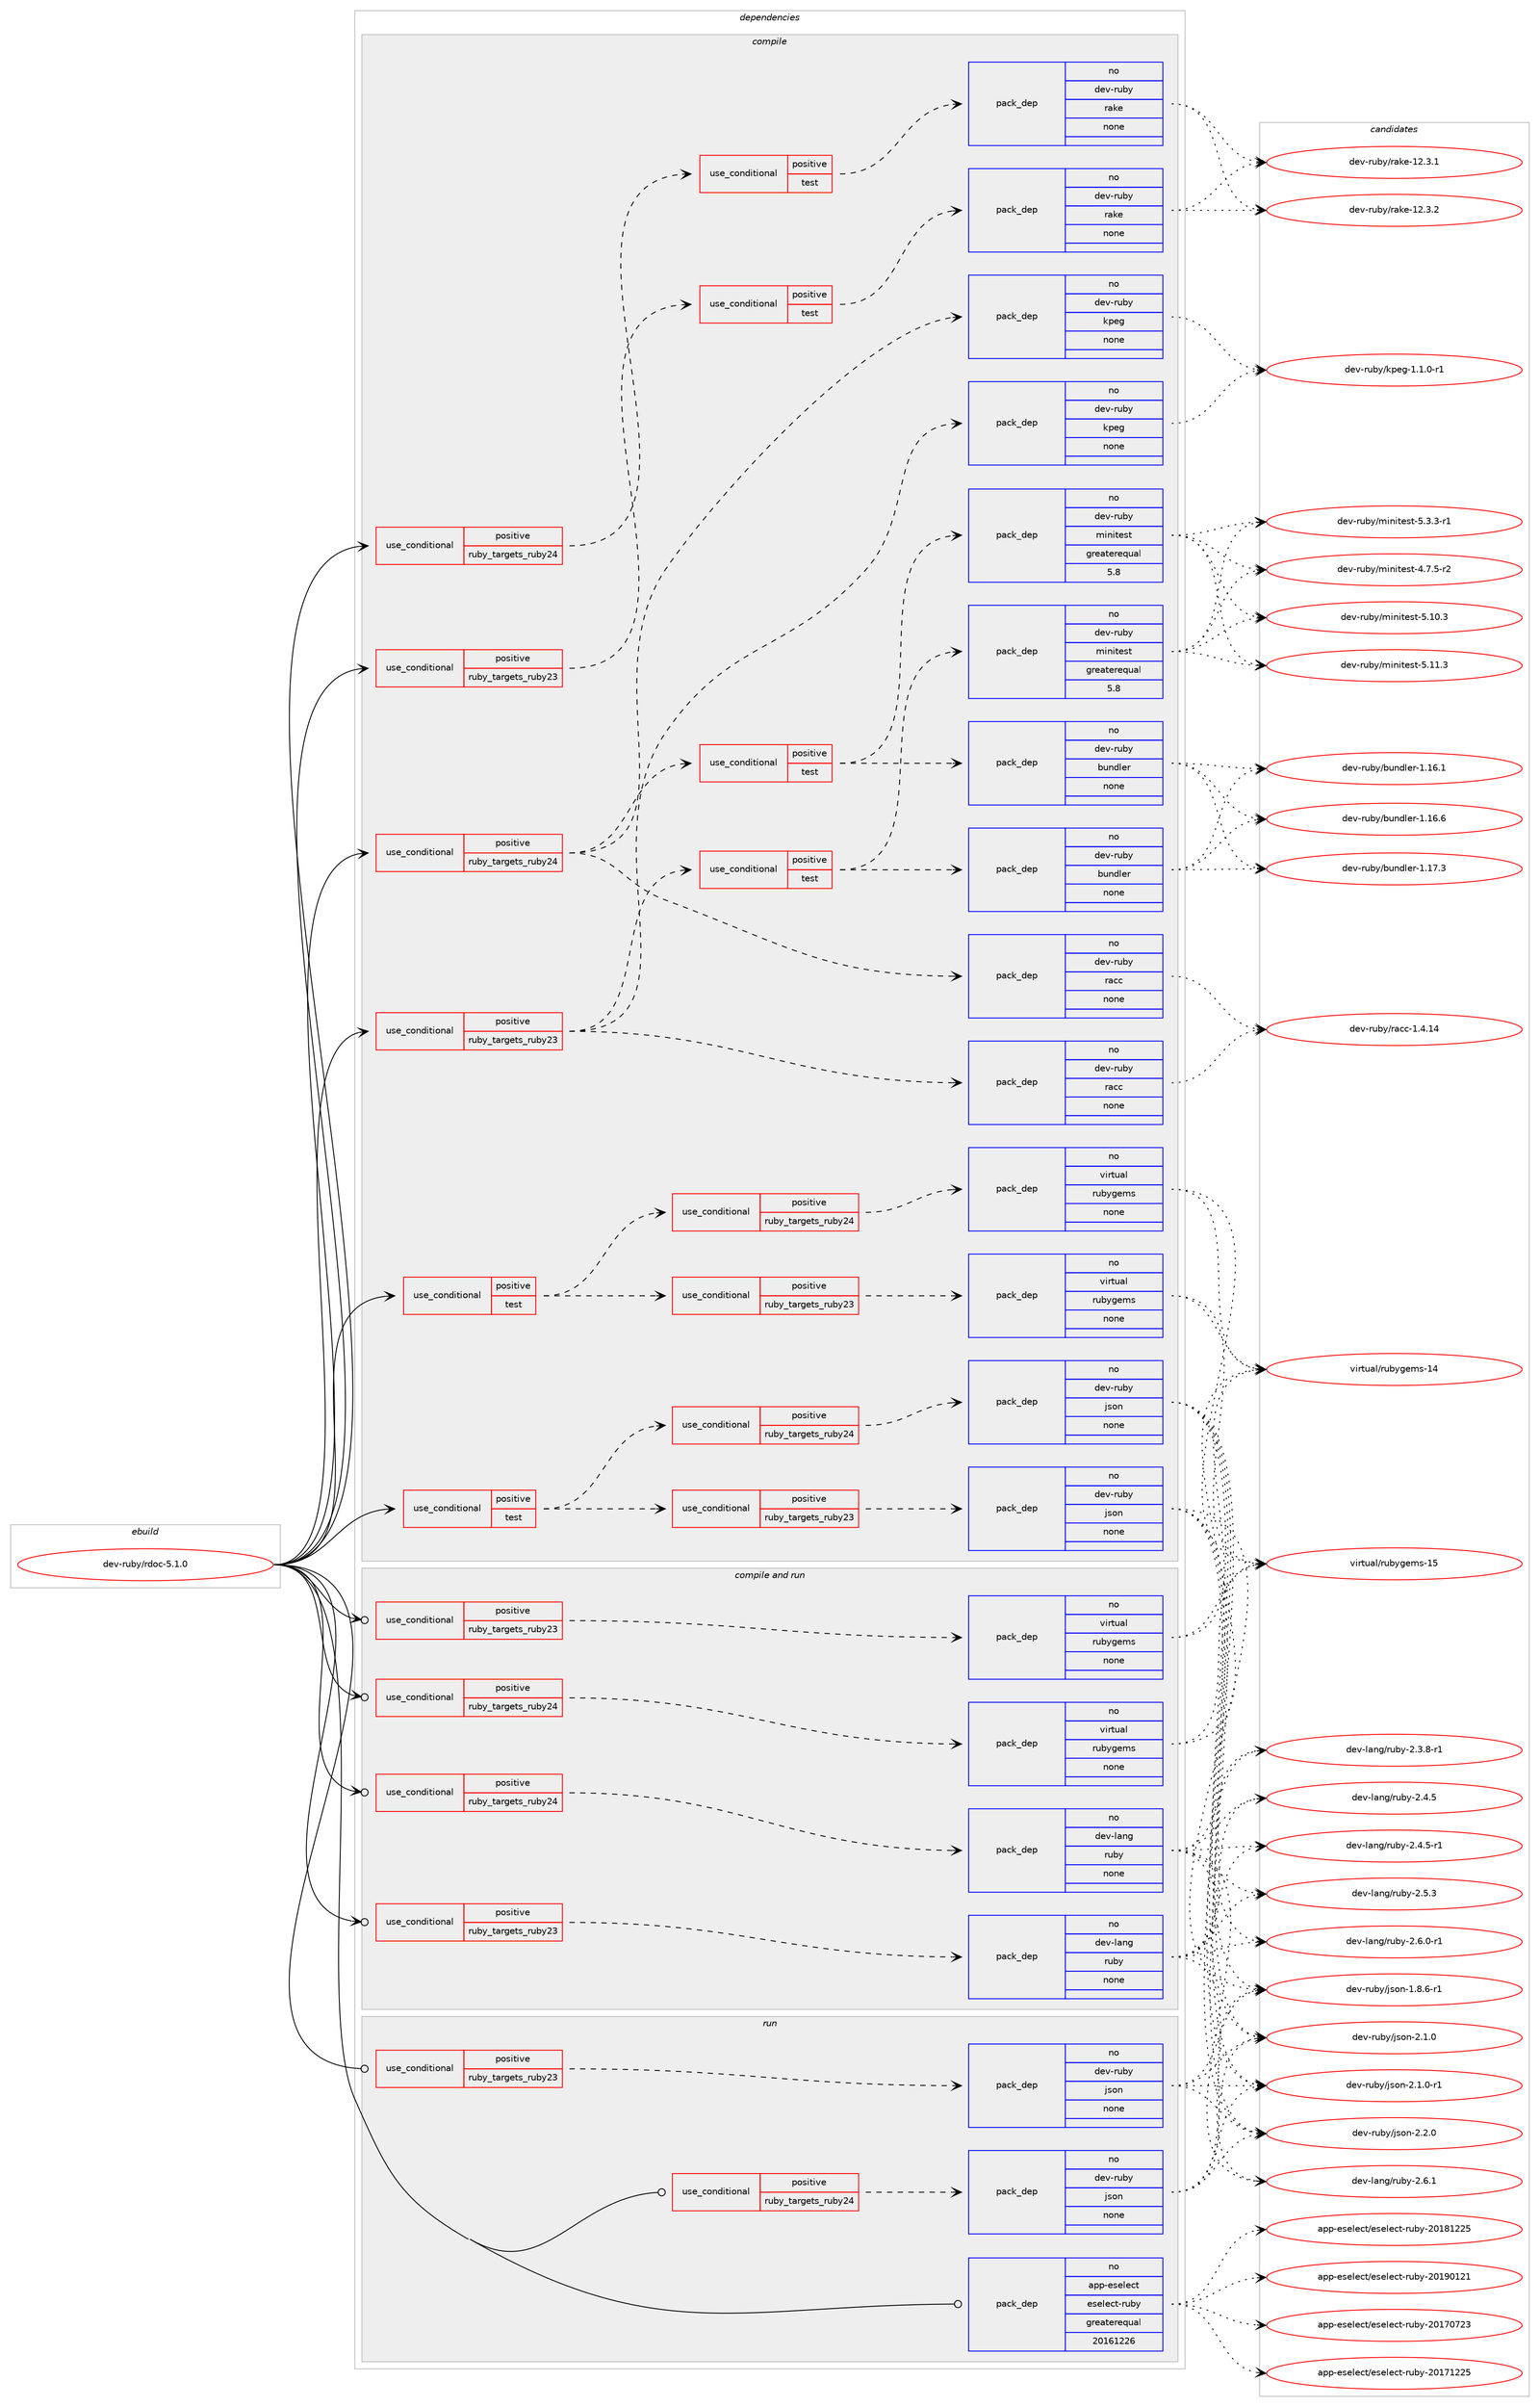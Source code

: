 digraph prolog {

# *************
# Graph options
# *************

newrank=true;
concentrate=true;
compound=true;
graph [rankdir=LR,fontname=Helvetica,fontsize=10,ranksep=1.5];#, ranksep=2.5, nodesep=0.2];
edge  [arrowhead=vee];
node  [fontname=Helvetica,fontsize=10];

# **********
# The ebuild
# **********

subgraph cluster_leftcol {
color=gray;
rank=same;
label=<<i>ebuild</i>>;
id [label="dev-ruby/rdoc-5.1.0", color=red, width=4, href="../dev-ruby/rdoc-5.1.0.svg"];
}

# ****************
# The dependencies
# ****************

subgraph cluster_midcol {
color=gray;
label=<<i>dependencies</i>>;
subgraph cluster_compile {
fillcolor="#eeeeee";
style=filled;
label=<<i>compile</i>>;
subgraph cond412136 {
dependency1516873 [label=<<TABLE BORDER="0" CELLBORDER="1" CELLSPACING="0" CELLPADDING="4"><TR><TD ROWSPAN="3" CELLPADDING="10">use_conditional</TD></TR><TR><TD>positive</TD></TR><TR><TD>ruby_targets_ruby23</TD></TR></TABLE>>, shape=none, color=red];
subgraph cond412137 {
dependency1516874 [label=<<TABLE BORDER="0" CELLBORDER="1" CELLSPACING="0" CELLPADDING="4"><TR><TD ROWSPAN="3" CELLPADDING="10">use_conditional</TD></TR><TR><TD>positive</TD></TR><TR><TD>test</TD></TR></TABLE>>, shape=none, color=red];
subgraph pack1081231 {
dependency1516875 [label=<<TABLE BORDER="0" CELLBORDER="1" CELLSPACING="0" CELLPADDING="4" WIDTH="220"><TR><TD ROWSPAN="6" CELLPADDING="30">pack_dep</TD></TR><TR><TD WIDTH="110">no</TD></TR><TR><TD>dev-ruby</TD></TR><TR><TD>rake</TD></TR><TR><TD>none</TD></TR><TR><TD></TD></TR></TABLE>>, shape=none, color=blue];
}
dependency1516874:e -> dependency1516875:w [weight=20,style="dashed",arrowhead="vee"];
}
dependency1516873:e -> dependency1516874:w [weight=20,style="dashed",arrowhead="vee"];
}
id:e -> dependency1516873:w [weight=20,style="solid",arrowhead="vee"];
subgraph cond412138 {
dependency1516876 [label=<<TABLE BORDER="0" CELLBORDER="1" CELLSPACING="0" CELLPADDING="4"><TR><TD ROWSPAN="3" CELLPADDING="10">use_conditional</TD></TR><TR><TD>positive</TD></TR><TR><TD>ruby_targets_ruby23</TD></TR></TABLE>>, shape=none, color=red];
subgraph pack1081232 {
dependency1516877 [label=<<TABLE BORDER="0" CELLBORDER="1" CELLSPACING="0" CELLPADDING="4" WIDTH="220"><TR><TD ROWSPAN="6" CELLPADDING="30">pack_dep</TD></TR><TR><TD WIDTH="110">no</TD></TR><TR><TD>dev-ruby</TD></TR><TR><TD>kpeg</TD></TR><TR><TD>none</TD></TR><TR><TD></TD></TR></TABLE>>, shape=none, color=blue];
}
dependency1516876:e -> dependency1516877:w [weight=20,style="dashed",arrowhead="vee"];
subgraph pack1081233 {
dependency1516878 [label=<<TABLE BORDER="0" CELLBORDER="1" CELLSPACING="0" CELLPADDING="4" WIDTH="220"><TR><TD ROWSPAN="6" CELLPADDING="30">pack_dep</TD></TR><TR><TD WIDTH="110">no</TD></TR><TR><TD>dev-ruby</TD></TR><TR><TD>racc</TD></TR><TR><TD>none</TD></TR><TR><TD></TD></TR></TABLE>>, shape=none, color=blue];
}
dependency1516876:e -> dependency1516878:w [weight=20,style="dashed",arrowhead="vee"];
subgraph cond412139 {
dependency1516879 [label=<<TABLE BORDER="0" CELLBORDER="1" CELLSPACING="0" CELLPADDING="4"><TR><TD ROWSPAN="3" CELLPADDING="10">use_conditional</TD></TR><TR><TD>positive</TD></TR><TR><TD>test</TD></TR></TABLE>>, shape=none, color=red];
subgraph pack1081234 {
dependency1516880 [label=<<TABLE BORDER="0" CELLBORDER="1" CELLSPACING="0" CELLPADDING="4" WIDTH="220"><TR><TD ROWSPAN="6" CELLPADDING="30">pack_dep</TD></TR><TR><TD WIDTH="110">no</TD></TR><TR><TD>dev-ruby</TD></TR><TR><TD>bundler</TD></TR><TR><TD>none</TD></TR><TR><TD></TD></TR></TABLE>>, shape=none, color=blue];
}
dependency1516879:e -> dependency1516880:w [weight=20,style="dashed",arrowhead="vee"];
subgraph pack1081235 {
dependency1516881 [label=<<TABLE BORDER="0" CELLBORDER="1" CELLSPACING="0" CELLPADDING="4" WIDTH="220"><TR><TD ROWSPAN="6" CELLPADDING="30">pack_dep</TD></TR><TR><TD WIDTH="110">no</TD></TR><TR><TD>dev-ruby</TD></TR><TR><TD>minitest</TD></TR><TR><TD>greaterequal</TD></TR><TR><TD>5.8</TD></TR></TABLE>>, shape=none, color=blue];
}
dependency1516879:e -> dependency1516881:w [weight=20,style="dashed",arrowhead="vee"];
}
dependency1516876:e -> dependency1516879:w [weight=20,style="dashed",arrowhead="vee"];
}
id:e -> dependency1516876:w [weight=20,style="solid",arrowhead="vee"];
subgraph cond412140 {
dependency1516882 [label=<<TABLE BORDER="0" CELLBORDER="1" CELLSPACING="0" CELLPADDING="4"><TR><TD ROWSPAN="3" CELLPADDING="10">use_conditional</TD></TR><TR><TD>positive</TD></TR><TR><TD>ruby_targets_ruby24</TD></TR></TABLE>>, shape=none, color=red];
subgraph cond412141 {
dependency1516883 [label=<<TABLE BORDER="0" CELLBORDER="1" CELLSPACING="0" CELLPADDING="4"><TR><TD ROWSPAN="3" CELLPADDING="10">use_conditional</TD></TR><TR><TD>positive</TD></TR><TR><TD>test</TD></TR></TABLE>>, shape=none, color=red];
subgraph pack1081236 {
dependency1516884 [label=<<TABLE BORDER="0" CELLBORDER="1" CELLSPACING="0" CELLPADDING="4" WIDTH="220"><TR><TD ROWSPAN="6" CELLPADDING="30">pack_dep</TD></TR><TR><TD WIDTH="110">no</TD></TR><TR><TD>dev-ruby</TD></TR><TR><TD>rake</TD></TR><TR><TD>none</TD></TR><TR><TD></TD></TR></TABLE>>, shape=none, color=blue];
}
dependency1516883:e -> dependency1516884:w [weight=20,style="dashed",arrowhead="vee"];
}
dependency1516882:e -> dependency1516883:w [weight=20,style="dashed",arrowhead="vee"];
}
id:e -> dependency1516882:w [weight=20,style="solid",arrowhead="vee"];
subgraph cond412142 {
dependency1516885 [label=<<TABLE BORDER="0" CELLBORDER="1" CELLSPACING="0" CELLPADDING="4"><TR><TD ROWSPAN="3" CELLPADDING="10">use_conditional</TD></TR><TR><TD>positive</TD></TR><TR><TD>ruby_targets_ruby24</TD></TR></TABLE>>, shape=none, color=red];
subgraph pack1081237 {
dependency1516886 [label=<<TABLE BORDER="0" CELLBORDER="1" CELLSPACING="0" CELLPADDING="4" WIDTH="220"><TR><TD ROWSPAN="6" CELLPADDING="30">pack_dep</TD></TR><TR><TD WIDTH="110">no</TD></TR><TR><TD>dev-ruby</TD></TR><TR><TD>kpeg</TD></TR><TR><TD>none</TD></TR><TR><TD></TD></TR></TABLE>>, shape=none, color=blue];
}
dependency1516885:e -> dependency1516886:w [weight=20,style="dashed",arrowhead="vee"];
subgraph pack1081238 {
dependency1516887 [label=<<TABLE BORDER="0" CELLBORDER="1" CELLSPACING="0" CELLPADDING="4" WIDTH="220"><TR><TD ROWSPAN="6" CELLPADDING="30">pack_dep</TD></TR><TR><TD WIDTH="110">no</TD></TR><TR><TD>dev-ruby</TD></TR><TR><TD>racc</TD></TR><TR><TD>none</TD></TR><TR><TD></TD></TR></TABLE>>, shape=none, color=blue];
}
dependency1516885:e -> dependency1516887:w [weight=20,style="dashed",arrowhead="vee"];
subgraph cond412143 {
dependency1516888 [label=<<TABLE BORDER="0" CELLBORDER="1" CELLSPACING="0" CELLPADDING="4"><TR><TD ROWSPAN="3" CELLPADDING="10">use_conditional</TD></TR><TR><TD>positive</TD></TR><TR><TD>test</TD></TR></TABLE>>, shape=none, color=red];
subgraph pack1081239 {
dependency1516889 [label=<<TABLE BORDER="0" CELLBORDER="1" CELLSPACING="0" CELLPADDING="4" WIDTH="220"><TR><TD ROWSPAN="6" CELLPADDING="30">pack_dep</TD></TR><TR><TD WIDTH="110">no</TD></TR><TR><TD>dev-ruby</TD></TR><TR><TD>bundler</TD></TR><TR><TD>none</TD></TR><TR><TD></TD></TR></TABLE>>, shape=none, color=blue];
}
dependency1516888:e -> dependency1516889:w [weight=20,style="dashed",arrowhead="vee"];
subgraph pack1081240 {
dependency1516890 [label=<<TABLE BORDER="0" CELLBORDER="1" CELLSPACING="0" CELLPADDING="4" WIDTH="220"><TR><TD ROWSPAN="6" CELLPADDING="30">pack_dep</TD></TR><TR><TD WIDTH="110">no</TD></TR><TR><TD>dev-ruby</TD></TR><TR><TD>minitest</TD></TR><TR><TD>greaterequal</TD></TR><TR><TD>5.8</TD></TR></TABLE>>, shape=none, color=blue];
}
dependency1516888:e -> dependency1516890:w [weight=20,style="dashed",arrowhead="vee"];
}
dependency1516885:e -> dependency1516888:w [weight=20,style="dashed",arrowhead="vee"];
}
id:e -> dependency1516885:w [weight=20,style="solid",arrowhead="vee"];
subgraph cond412144 {
dependency1516891 [label=<<TABLE BORDER="0" CELLBORDER="1" CELLSPACING="0" CELLPADDING="4"><TR><TD ROWSPAN="3" CELLPADDING="10">use_conditional</TD></TR><TR><TD>positive</TD></TR><TR><TD>test</TD></TR></TABLE>>, shape=none, color=red];
subgraph cond412145 {
dependency1516892 [label=<<TABLE BORDER="0" CELLBORDER="1" CELLSPACING="0" CELLPADDING="4"><TR><TD ROWSPAN="3" CELLPADDING="10">use_conditional</TD></TR><TR><TD>positive</TD></TR><TR><TD>ruby_targets_ruby23</TD></TR></TABLE>>, shape=none, color=red];
subgraph pack1081241 {
dependency1516893 [label=<<TABLE BORDER="0" CELLBORDER="1" CELLSPACING="0" CELLPADDING="4" WIDTH="220"><TR><TD ROWSPAN="6" CELLPADDING="30">pack_dep</TD></TR><TR><TD WIDTH="110">no</TD></TR><TR><TD>dev-ruby</TD></TR><TR><TD>json</TD></TR><TR><TD>none</TD></TR><TR><TD></TD></TR></TABLE>>, shape=none, color=blue];
}
dependency1516892:e -> dependency1516893:w [weight=20,style="dashed",arrowhead="vee"];
}
dependency1516891:e -> dependency1516892:w [weight=20,style="dashed",arrowhead="vee"];
subgraph cond412146 {
dependency1516894 [label=<<TABLE BORDER="0" CELLBORDER="1" CELLSPACING="0" CELLPADDING="4"><TR><TD ROWSPAN="3" CELLPADDING="10">use_conditional</TD></TR><TR><TD>positive</TD></TR><TR><TD>ruby_targets_ruby24</TD></TR></TABLE>>, shape=none, color=red];
subgraph pack1081242 {
dependency1516895 [label=<<TABLE BORDER="0" CELLBORDER="1" CELLSPACING="0" CELLPADDING="4" WIDTH="220"><TR><TD ROWSPAN="6" CELLPADDING="30">pack_dep</TD></TR><TR><TD WIDTH="110">no</TD></TR><TR><TD>dev-ruby</TD></TR><TR><TD>json</TD></TR><TR><TD>none</TD></TR><TR><TD></TD></TR></TABLE>>, shape=none, color=blue];
}
dependency1516894:e -> dependency1516895:w [weight=20,style="dashed",arrowhead="vee"];
}
dependency1516891:e -> dependency1516894:w [weight=20,style="dashed",arrowhead="vee"];
}
id:e -> dependency1516891:w [weight=20,style="solid",arrowhead="vee"];
subgraph cond412147 {
dependency1516896 [label=<<TABLE BORDER="0" CELLBORDER="1" CELLSPACING="0" CELLPADDING="4"><TR><TD ROWSPAN="3" CELLPADDING="10">use_conditional</TD></TR><TR><TD>positive</TD></TR><TR><TD>test</TD></TR></TABLE>>, shape=none, color=red];
subgraph cond412148 {
dependency1516897 [label=<<TABLE BORDER="0" CELLBORDER="1" CELLSPACING="0" CELLPADDING="4"><TR><TD ROWSPAN="3" CELLPADDING="10">use_conditional</TD></TR><TR><TD>positive</TD></TR><TR><TD>ruby_targets_ruby23</TD></TR></TABLE>>, shape=none, color=red];
subgraph pack1081243 {
dependency1516898 [label=<<TABLE BORDER="0" CELLBORDER="1" CELLSPACING="0" CELLPADDING="4" WIDTH="220"><TR><TD ROWSPAN="6" CELLPADDING="30">pack_dep</TD></TR><TR><TD WIDTH="110">no</TD></TR><TR><TD>virtual</TD></TR><TR><TD>rubygems</TD></TR><TR><TD>none</TD></TR><TR><TD></TD></TR></TABLE>>, shape=none, color=blue];
}
dependency1516897:e -> dependency1516898:w [weight=20,style="dashed",arrowhead="vee"];
}
dependency1516896:e -> dependency1516897:w [weight=20,style="dashed",arrowhead="vee"];
subgraph cond412149 {
dependency1516899 [label=<<TABLE BORDER="0" CELLBORDER="1" CELLSPACING="0" CELLPADDING="4"><TR><TD ROWSPAN="3" CELLPADDING="10">use_conditional</TD></TR><TR><TD>positive</TD></TR><TR><TD>ruby_targets_ruby24</TD></TR></TABLE>>, shape=none, color=red];
subgraph pack1081244 {
dependency1516900 [label=<<TABLE BORDER="0" CELLBORDER="1" CELLSPACING="0" CELLPADDING="4" WIDTH="220"><TR><TD ROWSPAN="6" CELLPADDING="30">pack_dep</TD></TR><TR><TD WIDTH="110">no</TD></TR><TR><TD>virtual</TD></TR><TR><TD>rubygems</TD></TR><TR><TD>none</TD></TR><TR><TD></TD></TR></TABLE>>, shape=none, color=blue];
}
dependency1516899:e -> dependency1516900:w [weight=20,style="dashed",arrowhead="vee"];
}
dependency1516896:e -> dependency1516899:w [weight=20,style="dashed",arrowhead="vee"];
}
id:e -> dependency1516896:w [weight=20,style="solid",arrowhead="vee"];
}
subgraph cluster_compileandrun {
fillcolor="#eeeeee";
style=filled;
label=<<i>compile and run</i>>;
subgraph cond412150 {
dependency1516901 [label=<<TABLE BORDER="0" CELLBORDER="1" CELLSPACING="0" CELLPADDING="4"><TR><TD ROWSPAN="3" CELLPADDING="10">use_conditional</TD></TR><TR><TD>positive</TD></TR><TR><TD>ruby_targets_ruby23</TD></TR></TABLE>>, shape=none, color=red];
subgraph pack1081245 {
dependency1516902 [label=<<TABLE BORDER="0" CELLBORDER="1" CELLSPACING="0" CELLPADDING="4" WIDTH="220"><TR><TD ROWSPAN="6" CELLPADDING="30">pack_dep</TD></TR><TR><TD WIDTH="110">no</TD></TR><TR><TD>dev-lang</TD></TR><TR><TD>ruby</TD></TR><TR><TD>none</TD></TR><TR><TD></TD></TR></TABLE>>, shape=none, color=blue];
}
dependency1516901:e -> dependency1516902:w [weight=20,style="dashed",arrowhead="vee"];
}
id:e -> dependency1516901:w [weight=20,style="solid",arrowhead="odotvee"];
subgraph cond412151 {
dependency1516903 [label=<<TABLE BORDER="0" CELLBORDER="1" CELLSPACING="0" CELLPADDING="4"><TR><TD ROWSPAN="3" CELLPADDING="10">use_conditional</TD></TR><TR><TD>positive</TD></TR><TR><TD>ruby_targets_ruby23</TD></TR></TABLE>>, shape=none, color=red];
subgraph pack1081246 {
dependency1516904 [label=<<TABLE BORDER="0" CELLBORDER="1" CELLSPACING="0" CELLPADDING="4" WIDTH="220"><TR><TD ROWSPAN="6" CELLPADDING="30">pack_dep</TD></TR><TR><TD WIDTH="110">no</TD></TR><TR><TD>virtual</TD></TR><TR><TD>rubygems</TD></TR><TR><TD>none</TD></TR><TR><TD></TD></TR></TABLE>>, shape=none, color=blue];
}
dependency1516903:e -> dependency1516904:w [weight=20,style="dashed",arrowhead="vee"];
}
id:e -> dependency1516903:w [weight=20,style="solid",arrowhead="odotvee"];
subgraph cond412152 {
dependency1516905 [label=<<TABLE BORDER="0" CELLBORDER="1" CELLSPACING="0" CELLPADDING="4"><TR><TD ROWSPAN="3" CELLPADDING="10">use_conditional</TD></TR><TR><TD>positive</TD></TR><TR><TD>ruby_targets_ruby24</TD></TR></TABLE>>, shape=none, color=red];
subgraph pack1081247 {
dependency1516906 [label=<<TABLE BORDER="0" CELLBORDER="1" CELLSPACING="0" CELLPADDING="4" WIDTH="220"><TR><TD ROWSPAN="6" CELLPADDING="30">pack_dep</TD></TR><TR><TD WIDTH="110">no</TD></TR><TR><TD>dev-lang</TD></TR><TR><TD>ruby</TD></TR><TR><TD>none</TD></TR><TR><TD></TD></TR></TABLE>>, shape=none, color=blue];
}
dependency1516905:e -> dependency1516906:w [weight=20,style="dashed",arrowhead="vee"];
}
id:e -> dependency1516905:w [weight=20,style="solid",arrowhead="odotvee"];
subgraph cond412153 {
dependency1516907 [label=<<TABLE BORDER="0" CELLBORDER="1" CELLSPACING="0" CELLPADDING="4"><TR><TD ROWSPAN="3" CELLPADDING="10">use_conditional</TD></TR><TR><TD>positive</TD></TR><TR><TD>ruby_targets_ruby24</TD></TR></TABLE>>, shape=none, color=red];
subgraph pack1081248 {
dependency1516908 [label=<<TABLE BORDER="0" CELLBORDER="1" CELLSPACING="0" CELLPADDING="4" WIDTH="220"><TR><TD ROWSPAN="6" CELLPADDING="30">pack_dep</TD></TR><TR><TD WIDTH="110">no</TD></TR><TR><TD>virtual</TD></TR><TR><TD>rubygems</TD></TR><TR><TD>none</TD></TR><TR><TD></TD></TR></TABLE>>, shape=none, color=blue];
}
dependency1516907:e -> dependency1516908:w [weight=20,style="dashed",arrowhead="vee"];
}
id:e -> dependency1516907:w [weight=20,style="solid",arrowhead="odotvee"];
}
subgraph cluster_run {
fillcolor="#eeeeee";
style=filled;
label=<<i>run</i>>;
subgraph cond412154 {
dependency1516909 [label=<<TABLE BORDER="0" CELLBORDER="1" CELLSPACING="0" CELLPADDING="4"><TR><TD ROWSPAN="3" CELLPADDING="10">use_conditional</TD></TR><TR><TD>positive</TD></TR><TR><TD>ruby_targets_ruby23</TD></TR></TABLE>>, shape=none, color=red];
subgraph pack1081249 {
dependency1516910 [label=<<TABLE BORDER="0" CELLBORDER="1" CELLSPACING="0" CELLPADDING="4" WIDTH="220"><TR><TD ROWSPAN="6" CELLPADDING="30">pack_dep</TD></TR><TR><TD WIDTH="110">no</TD></TR><TR><TD>dev-ruby</TD></TR><TR><TD>json</TD></TR><TR><TD>none</TD></TR><TR><TD></TD></TR></TABLE>>, shape=none, color=blue];
}
dependency1516909:e -> dependency1516910:w [weight=20,style="dashed",arrowhead="vee"];
}
id:e -> dependency1516909:w [weight=20,style="solid",arrowhead="odot"];
subgraph cond412155 {
dependency1516911 [label=<<TABLE BORDER="0" CELLBORDER="1" CELLSPACING="0" CELLPADDING="4"><TR><TD ROWSPAN="3" CELLPADDING="10">use_conditional</TD></TR><TR><TD>positive</TD></TR><TR><TD>ruby_targets_ruby24</TD></TR></TABLE>>, shape=none, color=red];
subgraph pack1081250 {
dependency1516912 [label=<<TABLE BORDER="0" CELLBORDER="1" CELLSPACING="0" CELLPADDING="4" WIDTH="220"><TR><TD ROWSPAN="6" CELLPADDING="30">pack_dep</TD></TR><TR><TD WIDTH="110">no</TD></TR><TR><TD>dev-ruby</TD></TR><TR><TD>json</TD></TR><TR><TD>none</TD></TR><TR><TD></TD></TR></TABLE>>, shape=none, color=blue];
}
dependency1516911:e -> dependency1516912:w [weight=20,style="dashed",arrowhead="vee"];
}
id:e -> dependency1516911:w [weight=20,style="solid",arrowhead="odot"];
subgraph pack1081251 {
dependency1516913 [label=<<TABLE BORDER="0" CELLBORDER="1" CELLSPACING="0" CELLPADDING="4" WIDTH="220"><TR><TD ROWSPAN="6" CELLPADDING="30">pack_dep</TD></TR><TR><TD WIDTH="110">no</TD></TR><TR><TD>app-eselect</TD></TR><TR><TD>eselect-ruby</TD></TR><TR><TD>greaterequal</TD></TR><TR><TD>20161226</TD></TR></TABLE>>, shape=none, color=blue];
}
id:e -> dependency1516913:w [weight=20,style="solid",arrowhead="odot"];
}
}

# **************
# The candidates
# **************

subgraph cluster_choices {
rank=same;
color=gray;
label=<<i>candidates</i>>;

subgraph choice1081231 {
color=black;
nodesep=1;
choice1001011184511411798121471149710710145495046514649 [label="dev-ruby/rake-12.3.1", color=red, width=4,href="../dev-ruby/rake-12.3.1.svg"];
choice1001011184511411798121471149710710145495046514650 [label="dev-ruby/rake-12.3.2", color=red, width=4,href="../dev-ruby/rake-12.3.2.svg"];
dependency1516875:e -> choice1001011184511411798121471149710710145495046514649:w [style=dotted,weight="100"];
dependency1516875:e -> choice1001011184511411798121471149710710145495046514650:w [style=dotted,weight="100"];
}
subgraph choice1081232 {
color=black;
nodesep=1;
choice1001011184511411798121471071121011034549464946484511449 [label="dev-ruby/kpeg-1.1.0-r1", color=red, width=4,href="../dev-ruby/kpeg-1.1.0-r1.svg"];
dependency1516877:e -> choice1001011184511411798121471071121011034549464946484511449:w [style=dotted,weight="100"];
}
subgraph choice1081233 {
color=black;
nodesep=1;
choice10010111845114117981214711497999945494652464952 [label="dev-ruby/racc-1.4.14", color=red, width=4,href="../dev-ruby/racc-1.4.14.svg"];
dependency1516878:e -> choice10010111845114117981214711497999945494652464952:w [style=dotted,weight="100"];
}
subgraph choice1081234 {
color=black;
nodesep=1;
choice1001011184511411798121479811711010010810111445494649544649 [label="dev-ruby/bundler-1.16.1", color=red, width=4,href="../dev-ruby/bundler-1.16.1.svg"];
choice1001011184511411798121479811711010010810111445494649544654 [label="dev-ruby/bundler-1.16.6", color=red, width=4,href="../dev-ruby/bundler-1.16.6.svg"];
choice1001011184511411798121479811711010010810111445494649554651 [label="dev-ruby/bundler-1.17.3", color=red, width=4,href="../dev-ruby/bundler-1.17.3.svg"];
dependency1516880:e -> choice1001011184511411798121479811711010010810111445494649544649:w [style=dotted,weight="100"];
dependency1516880:e -> choice1001011184511411798121479811711010010810111445494649544654:w [style=dotted,weight="100"];
dependency1516880:e -> choice1001011184511411798121479811711010010810111445494649554651:w [style=dotted,weight="100"];
}
subgraph choice1081235 {
color=black;
nodesep=1;
choice1001011184511411798121471091051101051161011151164552465546534511450 [label="dev-ruby/minitest-4.7.5-r2", color=red, width=4,href="../dev-ruby/minitest-4.7.5-r2.svg"];
choice10010111845114117981214710910511010511610111511645534649484651 [label="dev-ruby/minitest-5.10.3", color=red, width=4,href="../dev-ruby/minitest-5.10.3.svg"];
choice10010111845114117981214710910511010511610111511645534649494651 [label="dev-ruby/minitest-5.11.3", color=red, width=4,href="../dev-ruby/minitest-5.11.3.svg"];
choice1001011184511411798121471091051101051161011151164553465146514511449 [label="dev-ruby/minitest-5.3.3-r1", color=red, width=4,href="../dev-ruby/minitest-5.3.3-r1.svg"];
dependency1516881:e -> choice1001011184511411798121471091051101051161011151164552465546534511450:w [style=dotted,weight="100"];
dependency1516881:e -> choice10010111845114117981214710910511010511610111511645534649484651:w [style=dotted,weight="100"];
dependency1516881:e -> choice10010111845114117981214710910511010511610111511645534649494651:w [style=dotted,weight="100"];
dependency1516881:e -> choice1001011184511411798121471091051101051161011151164553465146514511449:w [style=dotted,weight="100"];
}
subgraph choice1081236 {
color=black;
nodesep=1;
choice1001011184511411798121471149710710145495046514649 [label="dev-ruby/rake-12.3.1", color=red, width=4,href="../dev-ruby/rake-12.3.1.svg"];
choice1001011184511411798121471149710710145495046514650 [label="dev-ruby/rake-12.3.2", color=red, width=4,href="../dev-ruby/rake-12.3.2.svg"];
dependency1516884:e -> choice1001011184511411798121471149710710145495046514649:w [style=dotted,weight="100"];
dependency1516884:e -> choice1001011184511411798121471149710710145495046514650:w [style=dotted,weight="100"];
}
subgraph choice1081237 {
color=black;
nodesep=1;
choice1001011184511411798121471071121011034549464946484511449 [label="dev-ruby/kpeg-1.1.0-r1", color=red, width=4,href="../dev-ruby/kpeg-1.1.0-r1.svg"];
dependency1516886:e -> choice1001011184511411798121471071121011034549464946484511449:w [style=dotted,weight="100"];
}
subgraph choice1081238 {
color=black;
nodesep=1;
choice10010111845114117981214711497999945494652464952 [label="dev-ruby/racc-1.4.14", color=red, width=4,href="../dev-ruby/racc-1.4.14.svg"];
dependency1516887:e -> choice10010111845114117981214711497999945494652464952:w [style=dotted,weight="100"];
}
subgraph choice1081239 {
color=black;
nodesep=1;
choice1001011184511411798121479811711010010810111445494649544649 [label="dev-ruby/bundler-1.16.1", color=red, width=4,href="../dev-ruby/bundler-1.16.1.svg"];
choice1001011184511411798121479811711010010810111445494649544654 [label="dev-ruby/bundler-1.16.6", color=red, width=4,href="../dev-ruby/bundler-1.16.6.svg"];
choice1001011184511411798121479811711010010810111445494649554651 [label="dev-ruby/bundler-1.17.3", color=red, width=4,href="../dev-ruby/bundler-1.17.3.svg"];
dependency1516889:e -> choice1001011184511411798121479811711010010810111445494649544649:w [style=dotted,weight="100"];
dependency1516889:e -> choice1001011184511411798121479811711010010810111445494649544654:w [style=dotted,weight="100"];
dependency1516889:e -> choice1001011184511411798121479811711010010810111445494649554651:w [style=dotted,weight="100"];
}
subgraph choice1081240 {
color=black;
nodesep=1;
choice1001011184511411798121471091051101051161011151164552465546534511450 [label="dev-ruby/minitest-4.7.5-r2", color=red, width=4,href="../dev-ruby/minitest-4.7.5-r2.svg"];
choice10010111845114117981214710910511010511610111511645534649484651 [label="dev-ruby/minitest-5.10.3", color=red, width=4,href="../dev-ruby/minitest-5.10.3.svg"];
choice10010111845114117981214710910511010511610111511645534649494651 [label="dev-ruby/minitest-5.11.3", color=red, width=4,href="../dev-ruby/minitest-5.11.3.svg"];
choice1001011184511411798121471091051101051161011151164553465146514511449 [label="dev-ruby/minitest-5.3.3-r1", color=red, width=4,href="../dev-ruby/minitest-5.3.3-r1.svg"];
dependency1516890:e -> choice1001011184511411798121471091051101051161011151164552465546534511450:w [style=dotted,weight="100"];
dependency1516890:e -> choice10010111845114117981214710910511010511610111511645534649484651:w [style=dotted,weight="100"];
dependency1516890:e -> choice10010111845114117981214710910511010511610111511645534649494651:w [style=dotted,weight="100"];
dependency1516890:e -> choice1001011184511411798121471091051101051161011151164553465146514511449:w [style=dotted,weight="100"];
}
subgraph choice1081241 {
color=black;
nodesep=1;
choice1001011184511411798121471061151111104549465646544511449 [label="dev-ruby/json-1.8.6-r1", color=red, width=4,href="../dev-ruby/json-1.8.6-r1.svg"];
choice100101118451141179812147106115111110455046494648 [label="dev-ruby/json-2.1.0", color=red, width=4,href="../dev-ruby/json-2.1.0.svg"];
choice1001011184511411798121471061151111104550464946484511449 [label="dev-ruby/json-2.1.0-r1", color=red, width=4,href="../dev-ruby/json-2.1.0-r1.svg"];
choice100101118451141179812147106115111110455046504648 [label="dev-ruby/json-2.2.0", color=red, width=4,href="../dev-ruby/json-2.2.0.svg"];
dependency1516893:e -> choice1001011184511411798121471061151111104549465646544511449:w [style=dotted,weight="100"];
dependency1516893:e -> choice100101118451141179812147106115111110455046494648:w [style=dotted,weight="100"];
dependency1516893:e -> choice1001011184511411798121471061151111104550464946484511449:w [style=dotted,weight="100"];
dependency1516893:e -> choice100101118451141179812147106115111110455046504648:w [style=dotted,weight="100"];
}
subgraph choice1081242 {
color=black;
nodesep=1;
choice1001011184511411798121471061151111104549465646544511449 [label="dev-ruby/json-1.8.6-r1", color=red, width=4,href="../dev-ruby/json-1.8.6-r1.svg"];
choice100101118451141179812147106115111110455046494648 [label="dev-ruby/json-2.1.0", color=red, width=4,href="../dev-ruby/json-2.1.0.svg"];
choice1001011184511411798121471061151111104550464946484511449 [label="dev-ruby/json-2.1.0-r1", color=red, width=4,href="../dev-ruby/json-2.1.0-r1.svg"];
choice100101118451141179812147106115111110455046504648 [label="dev-ruby/json-2.2.0", color=red, width=4,href="../dev-ruby/json-2.2.0.svg"];
dependency1516895:e -> choice1001011184511411798121471061151111104549465646544511449:w [style=dotted,weight="100"];
dependency1516895:e -> choice100101118451141179812147106115111110455046494648:w [style=dotted,weight="100"];
dependency1516895:e -> choice1001011184511411798121471061151111104550464946484511449:w [style=dotted,weight="100"];
dependency1516895:e -> choice100101118451141179812147106115111110455046504648:w [style=dotted,weight="100"];
}
subgraph choice1081243 {
color=black;
nodesep=1;
choice118105114116117971084711411798121103101109115454952 [label="virtual/rubygems-14", color=red, width=4,href="../virtual/rubygems-14.svg"];
choice118105114116117971084711411798121103101109115454953 [label="virtual/rubygems-15", color=red, width=4,href="../virtual/rubygems-15.svg"];
dependency1516898:e -> choice118105114116117971084711411798121103101109115454952:w [style=dotted,weight="100"];
dependency1516898:e -> choice118105114116117971084711411798121103101109115454953:w [style=dotted,weight="100"];
}
subgraph choice1081244 {
color=black;
nodesep=1;
choice118105114116117971084711411798121103101109115454952 [label="virtual/rubygems-14", color=red, width=4,href="../virtual/rubygems-14.svg"];
choice118105114116117971084711411798121103101109115454953 [label="virtual/rubygems-15", color=red, width=4,href="../virtual/rubygems-15.svg"];
dependency1516900:e -> choice118105114116117971084711411798121103101109115454952:w [style=dotted,weight="100"];
dependency1516900:e -> choice118105114116117971084711411798121103101109115454953:w [style=dotted,weight="100"];
}
subgraph choice1081245 {
color=black;
nodesep=1;
choice100101118451089711010347114117981214550465146564511449 [label="dev-lang/ruby-2.3.8-r1", color=red, width=4,href="../dev-lang/ruby-2.3.8-r1.svg"];
choice10010111845108971101034711411798121455046524653 [label="dev-lang/ruby-2.4.5", color=red, width=4,href="../dev-lang/ruby-2.4.5.svg"];
choice100101118451089711010347114117981214550465246534511449 [label="dev-lang/ruby-2.4.5-r1", color=red, width=4,href="../dev-lang/ruby-2.4.5-r1.svg"];
choice10010111845108971101034711411798121455046534651 [label="dev-lang/ruby-2.5.3", color=red, width=4,href="../dev-lang/ruby-2.5.3.svg"];
choice100101118451089711010347114117981214550465446484511449 [label="dev-lang/ruby-2.6.0-r1", color=red, width=4,href="../dev-lang/ruby-2.6.0-r1.svg"];
choice10010111845108971101034711411798121455046544649 [label="dev-lang/ruby-2.6.1", color=red, width=4,href="../dev-lang/ruby-2.6.1.svg"];
dependency1516902:e -> choice100101118451089711010347114117981214550465146564511449:w [style=dotted,weight="100"];
dependency1516902:e -> choice10010111845108971101034711411798121455046524653:w [style=dotted,weight="100"];
dependency1516902:e -> choice100101118451089711010347114117981214550465246534511449:w [style=dotted,weight="100"];
dependency1516902:e -> choice10010111845108971101034711411798121455046534651:w [style=dotted,weight="100"];
dependency1516902:e -> choice100101118451089711010347114117981214550465446484511449:w [style=dotted,weight="100"];
dependency1516902:e -> choice10010111845108971101034711411798121455046544649:w [style=dotted,weight="100"];
}
subgraph choice1081246 {
color=black;
nodesep=1;
choice118105114116117971084711411798121103101109115454952 [label="virtual/rubygems-14", color=red, width=4,href="../virtual/rubygems-14.svg"];
choice118105114116117971084711411798121103101109115454953 [label="virtual/rubygems-15", color=red, width=4,href="../virtual/rubygems-15.svg"];
dependency1516904:e -> choice118105114116117971084711411798121103101109115454952:w [style=dotted,weight="100"];
dependency1516904:e -> choice118105114116117971084711411798121103101109115454953:w [style=dotted,weight="100"];
}
subgraph choice1081247 {
color=black;
nodesep=1;
choice100101118451089711010347114117981214550465146564511449 [label="dev-lang/ruby-2.3.8-r1", color=red, width=4,href="../dev-lang/ruby-2.3.8-r1.svg"];
choice10010111845108971101034711411798121455046524653 [label="dev-lang/ruby-2.4.5", color=red, width=4,href="../dev-lang/ruby-2.4.5.svg"];
choice100101118451089711010347114117981214550465246534511449 [label="dev-lang/ruby-2.4.5-r1", color=red, width=4,href="../dev-lang/ruby-2.4.5-r1.svg"];
choice10010111845108971101034711411798121455046534651 [label="dev-lang/ruby-2.5.3", color=red, width=4,href="../dev-lang/ruby-2.5.3.svg"];
choice100101118451089711010347114117981214550465446484511449 [label="dev-lang/ruby-2.6.0-r1", color=red, width=4,href="../dev-lang/ruby-2.6.0-r1.svg"];
choice10010111845108971101034711411798121455046544649 [label="dev-lang/ruby-2.6.1", color=red, width=4,href="../dev-lang/ruby-2.6.1.svg"];
dependency1516906:e -> choice100101118451089711010347114117981214550465146564511449:w [style=dotted,weight="100"];
dependency1516906:e -> choice10010111845108971101034711411798121455046524653:w [style=dotted,weight="100"];
dependency1516906:e -> choice100101118451089711010347114117981214550465246534511449:w [style=dotted,weight="100"];
dependency1516906:e -> choice10010111845108971101034711411798121455046534651:w [style=dotted,weight="100"];
dependency1516906:e -> choice100101118451089711010347114117981214550465446484511449:w [style=dotted,weight="100"];
dependency1516906:e -> choice10010111845108971101034711411798121455046544649:w [style=dotted,weight="100"];
}
subgraph choice1081248 {
color=black;
nodesep=1;
choice118105114116117971084711411798121103101109115454952 [label="virtual/rubygems-14", color=red, width=4,href="../virtual/rubygems-14.svg"];
choice118105114116117971084711411798121103101109115454953 [label="virtual/rubygems-15", color=red, width=4,href="../virtual/rubygems-15.svg"];
dependency1516908:e -> choice118105114116117971084711411798121103101109115454952:w [style=dotted,weight="100"];
dependency1516908:e -> choice118105114116117971084711411798121103101109115454953:w [style=dotted,weight="100"];
}
subgraph choice1081249 {
color=black;
nodesep=1;
choice1001011184511411798121471061151111104549465646544511449 [label="dev-ruby/json-1.8.6-r1", color=red, width=4,href="../dev-ruby/json-1.8.6-r1.svg"];
choice100101118451141179812147106115111110455046494648 [label="dev-ruby/json-2.1.0", color=red, width=4,href="../dev-ruby/json-2.1.0.svg"];
choice1001011184511411798121471061151111104550464946484511449 [label="dev-ruby/json-2.1.0-r1", color=red, width=4,href="../dev-ruby/json-2.1.0-r1.svg"];
choice100101118451141179812147106115111110455046504648 [label="dev-ruby/json-2.2.0", color=red, width=4,href="../dev-ruby/json-2.2.0.svg"];
dependency1516910:e -> choice1001011184511411798121471061151111104549465646544511449:w [style=dotted,weight="100"];
dependency1516910:e -> choice100101118451141179812147106115111110455046494648:w [style=dotted,weight="100"];
dependency1516910:e -> choice1001011184511411798121471061151111104550464946484511449:w [style=dotted,weight="100"];
dependency1516910:e -> choice100101118451141179812147106115111110455046504648:w [style=dotted,weight="100"];
}
subgraph choice1081250 {
color=black;
nodesep=1;
choice1001011184511411798121471061151111104549465646544511449 [label="dev-ruby/json-1.8.6-r1", color=red, width=4,href="../dev-ruby/json-1.8.6-r1.svg"];
choice100101118451141179812147106115111110455046494648 [label="dev-ruby/json-2.1.0", color=red, width=4,href="../dev-ruby/json-2.1.0.svg"];
choice1001011184511411798121471061151111104550464946484511449 [label="dev-ruby/json-2.1.0-r1", color=red, width=4,href="../dev-ruby/json-2.1.0-r1.svg"];
choice100101118451141179812147106115111110455046504648 [label="dev-ruby/json-2.2.0", color=red, width=4,href="../dev-ruby/json-2.2.0.svg"];
dependency1516912:e -> choice1001011184511411798121471061151111104549465646544511449:w [style=dotted,weight="100"];
dependency1516912:e -> choice100101118451141179812147106115111110455046494648:w [style=dotted,weight="100"];
dependency1516912:e -> choice1001011184511411798121471061151111104550464946484511449:w [style=dotted,weight="100"];
dependency1516912:e -> choice100101118451141179812147106115111110455046504648:w [style=dotted,weight="100"];
}
subgraph choice1081251 {
color=black;
nodesep=1;
choice97112112451011151011081019911647101115101108101991164511411798121455048495548555051 [label="app-eselect/eselect-ruby-20170723", color=red, width=4,href="../app-eselect/eselect-ruby-20170723.svg"];
choice97112112451011151011081019911647101115101108101991164511411798121455048495549505053 [label="app-eselect/eselect-ruby-20171225", color=red, width=4,href="../app-eselect/eselect-ruby-20171225.svg"];
choice97112112451011151011081019911647101115101108101991164511411798121455048495649505053 [label="app-eselect/eselect-ruby-20181225", color=red, width=4,href="../app-eselect/eselect-ruby-20181225.svg"];
choice97112112451011151011081019911647101115101108101991164511411798121455048495748495049 [label="app-eselect/eselect-ruby-20190121", color=red, width=4,href="../app-eselect/eselect-ruby-20190121.svg"];
dependency1516913:e -> choice97112112451011151011081019911647101115101108101991164511411798121455048495548555051:w [style=dotted,weight="100"];
dependency1516913:e -> choice97112112451011151011081019911647101115101108101991164511411798121455048495549505053:w [style=dotted,weight="100"];
dependency1516913:e -> choice97112112451011151011081019911647101115101108101991164511411798121455048495649505053:w [style=dotted,weight="100"];
dependency1516913:e -> choice97112112451011151011081019911647101115101108101991164511411798121455048495748495049:w [style=dotted,weight="100"];
}
}

}
